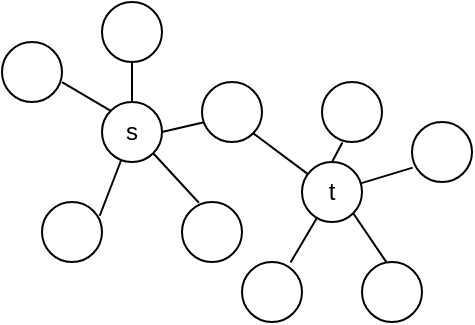 <mxfile>
    <diagram id="9I0JKHqZML1zGapU5rKm" name="Page-1">
        <mxGraphModel dx="385" dy="302" grid="1" gridSize="10" guides="1" tooltips="1" connect="1" arrows="1" fold="1" page="1" pageScale="1" pageWidth="850" pageHeight="1100" math="0" shadow="0">
            <root>
                <mxCell id="0"/>
                <mxCell id="1" parent="0"/>
                <mxCell id="2" style="edgeStyle=none;html=1;entryX=0.962;entryY=0.229;entryDx=0;entryDy=0;entryPerimeter=0;endArrow=none;endFill=0;" edge="1" parent="1" source="7" target="16">
                    <mxGeometry relative="1" as="geometry"/>
                </mxCell>
                <mxCell id="3" style="edgeStyle=none;html=1;exitX=1;exitY=1;exitDx=0;exitDy=0;entryX=0.281;entryY=0.012;entryDx=0;entryDy=0;entryPerimeter=0;endArrow=none;endFill=0;" edge="1" parent="1" source="7" target="14">
                    <mxGeometry relative="1" as="geometry"/>
                </mxCell>
                <mxCell id="4" style="edgeStyle=none;html=1;exitX=1;exitY=0.5;exitDx=0;exitDy=0;entryX=0.016;entryY=0.674;entryDx=0;entryDy=0;entryPerimeter=0;endArrow=none;endFill=0;" edge="1" parent="1" source="7" target="28">
                    <mxGeometry relative="1" as="geometry"/>
                </mxCell>
                <mxCell id="5" style="edgeStyle=none;html=1;exitX=0.5;exitY=0;exitDx=0;exitDy=0;entryX=0.5;entryY=1;entryDx=0;entryDy=0;endArrow=none;endFill=0;" edge="1" parent="1" source="7" target="21">
                    <mxGeometry relative="1" as="geometry"/>
                </mxCell>
                <mxCell id="6" style="edgeStyle=none;html=1;exitX=0;exitY=0;exitDx=0;exitDy=0;entryX=1;entryY=0.667;entryDx=0;entryDy=0;entryPerimeter=0;endArrow=none;endFill=0;" edge="1" parent="1" source="7" target="11">
                    <mxGeometry relative="1" as="geometry"/>
                </mxCell>
                <mxCell id="7" value="s" style="ellipse;whiteSpace=wrap;html=1;aspect=fixed;fillColor=default;" vertex="1" parent="1">
                    <mxGeometry x="240" y="190" width="30" height="30" as="geometry"/>
                </mxCell>
                <mxCell id="35" style="edgeStyle=none;html=1;entryX=0.809;entryY=0.007;entryDx=0;entryDy=0;entryPerimeter=0;endArrow=none;endFill=0;" edge="1" parent="1" source="8" target="34">
                    <mxGeometry relative="1" as="geometry"/>
                </mxCell>
                <mxCell id="36" style="edgeStyle=none;html=1;exitX=1;exitY=1;exitDx=0;exitDy=0;entryX=0.426;entryY=0.032;entryDx=0;entryDy=0;entryPerimeter=0;endArrow=none;endFill=0;" edge="1" parent="1" source="8" target="33">
                    <mxGeometry relative="1" as="geometry"/>
                </mxCell>
                <mxCell id="37" style="edgeStyle=none;html=1;exitX=0.5;exitY=0;exitDx=0;exitDy=0;entryX=0.34;entryY=1.007;entryDx=0;entryDy=0;entryPerimeter=0;endArrow=none;endFill=0;" edge="1" parent="1" source="8" target="31">
                    <mxGeometry relative="1" as="geometry"/>
                </mxCell>
                <mxCell id="38" style="edgeStyle=none;html=1;entryX=0.012;entryY=0.76;entryDx=0;entryDy=0;entryPerimeter=0;endArrow=none;endFill=0;" edge="1" parent="1" source="8" target="32">
                    <mxGeometry relative="1" as="geometry"/>
                </mxCell>
                <mxCell id="8" value="t" style="ellipse;whiteSpace=wrap;html=1;aspect=fixed;fillColor=default;" vertex="1" parent="1">
                    <mxGeometry x="340" y="220" width="30" height="30" as="geometry"/>
                </mxCell>
                <mxCell id="11" value="" style="ellipse;whiteSpace=wrap;html=1;aspect=fixed;fillColor=default;" vertex="1" parent="1">
                    <mxGeometry x="190" y="160" width="30" height="30" as="geometry"/>
                </mxCell>
                <mxCell id="14" value="" style="ellipse;whiteSpace=wrap;html=1;aspect=fixed;fillColor=default;" vertex="1" parent="1">
                    <mxGeometry x="280" y="240" width="30" height="30" as="geometry"/>
                </mxCell>
                <mxCell id="16" value="" style="ellipse;whiteSpace=wrap;html=1;aspect=fixed;fillColor=default;" vertex="1" parent="1">
                    <mxGeometry x="210" y="240" width="30" height="30" as="geometry"/>
                </mxCell>
                <mxCell id="21" value="" style="ellipse;whiteSpace=wrap;html=1;aspect=fixed;fillColor=default;" vertex="1" parent="1">
                    <mxGeometry x="240" y="140" width="30" height="30" as="geometry"/>
                </mxCell>
                <mxCell id="25" style="edgeStyle=none;html=1;exitX=1;exitY=1;exitDx=0;exitDy=0;endArrow=none;endFill=0;" edge="1" parent="1" source="28" target="8">
                    <mxGeometry relative="1" as="geometry"/>
                </mxCell>
                <mxCell id="28" value="" style="ellipse;whiteSpace=wrap;html=1;aspect=fixed;fillColor=default;" vertex="1" parent="1">
                    <mxGeometry x="290" y="180" width="30" height="30" as="geometry"/>
                </mxCell>
                <mxCell id="31" value="" style="ellipse;whiteSpace=wrap;html=1;aspect=fixed;fillColor=default;" vertex="1" parent="1">
                    <mxGeometry x="350" y="180" width="30" height="30" as="geometry"/>
                </mxCell>
                <mxCell id="32" value="" style="ellipse;whiteSpace=wrap;html=1;aspect=fixed;fillColor=default;" vertex="1" parent="1">
                    <mxGeometry x="395" y="200" width="30" height="30" as="geometry"/>
                </mxCell>
                <mxCell id="33" value="" style="ellipse;whiteSpace=wrap;html=1;aspect=fixed;fillColor=default;" vertex="1" parent="1">
                    <mxGeometry x="370" y="270" width="30" height="30" as="geometry"/>
                </mxCell>
                <mxCell id="34" value="" style="ellipse;whiteSpace=wrap;html=1;aspect=fixed;fillColor=default;" vertex="1" parent="1">
                    <mxGeometry x="310" y="270" width="30" height="30" as="geometry"/>
                </mxCell>
            </root>
        </mxGraphModel>
    </diagram>
</mxfile>
